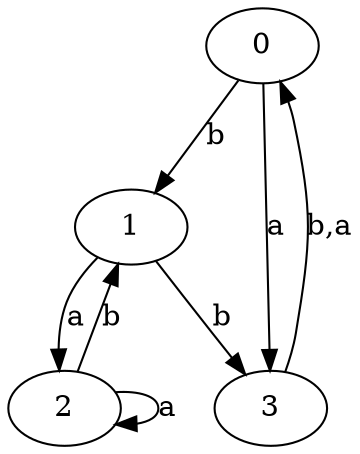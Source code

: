 digraph {
 ranksep=0.5;
 d2tdocpreamble = "\usetikzlibrary{automata}";
 d2tfigpreamble = "\tikzstyle{every state}= [ draw=blue!50,very thick,fill=blue!20]  \tikzstyle{auto}= [fill=white]";
 node [style="state"];
 edge [lblstyle="auto",topath="bend right", len=4  ]
  "0" [label="0",style = "state, accepting"];
  "1" [label="1",style = "state, initial"];
  "2" [label="2",];
  "3" [label="3",];
  "0" -> "1" [label="b"];
  "0" -> "3" [label="a"];
  "1" -> "2" [label="a"];
  "1" -> "3" [label="b"];
  "2" -> "1" [label="b"];
  "2" -> "2" [label="a",topath="loop above"];
  "3" -> "0" [label="b,a"];
}